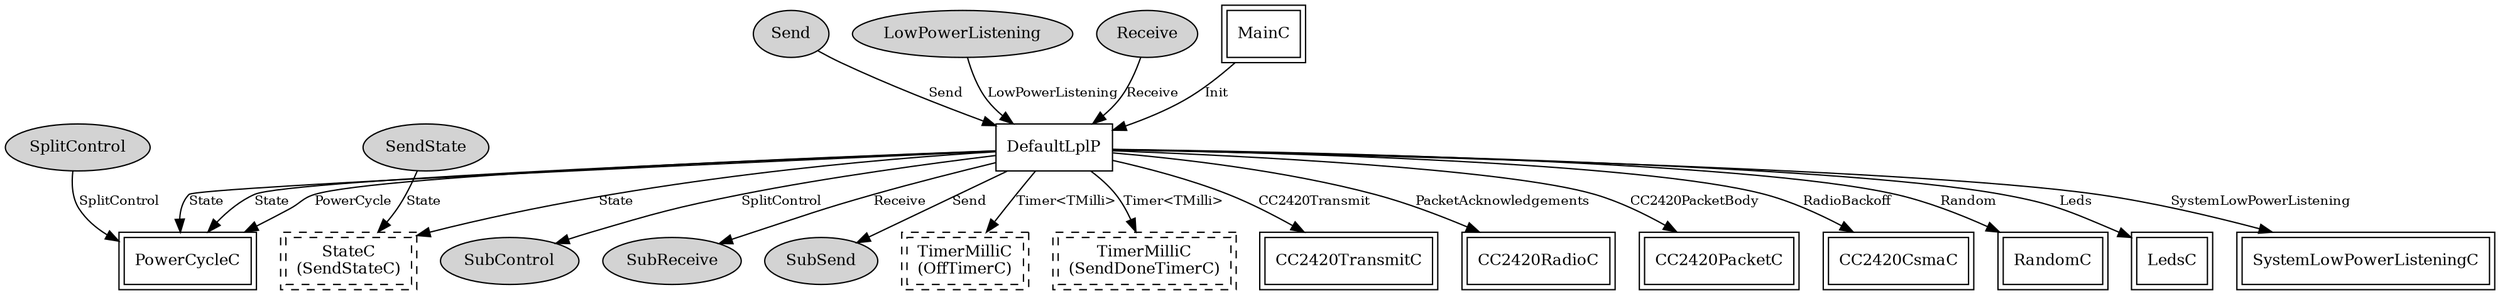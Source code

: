 digraph ".........lpl_cc2420.DefaultLplC" {
  n0x40c8f0e0 [shape=ellipse, style=filled, label="SplitControl", fontsize=12];
  "PowerCycleC" [fontsize=12, shape=box,peripheries=2, URL="../chtml/.........lpl_cc2420.PowerCycleC.html"];
  n0x40c905f8 [shape=ellipse, style=filled, label="Send", fontsize=12];
  "DefaultLplP" [fontsize=12, shape=box, URL="../chtml/.........lpl_cc2420.DefaultLplP.html"];
  n0x40c90010 [shape=ellipse, style=filled, label="LowPowerListening", fontsize=12];
  "DefaultLplP" [fontsize=12, shape=box, URL="../chtml/.........lpl_cc2420.DefaultLplP.html"];
  n0x40c8f750 [shape=ellipse, style=filled, label="SendState", fontsize=12];
  "DefaultLplC.SendStateC" [fontsize=12, shape=box,peripheries=2, style=dashed, label="StateC\n(SendStateC)", URL="../chtml/tos.system.StateC.html"];
  n0x40c90cd8 [shape=ellipse, style=filled, label="Receive", fontsize=12];
  "DefaultLplP" [fontsize=12, shape=box, URL="../chtml/.........lpl_cc2420.DefaultLplP.html"];
  "DefaultLplP" [fontsize=12, shape=box, URL="../chtml/.........lpl_cc2420.DefaultLplP.html"];
  n0x40c8eb98 [shape=ellipse, style=filled, label="SubControl", fontsize=12];
  "DefaultLplP" [fontsize=12, shape=box, URL="../chtml/.........lpl_cc2420.DefaultLplP.html"];
  n0x40c8e778 [shape=ellipse, style=filled, label="SubReceive", fontsize=12];
  "DefaultLplP" [fontsize=12, shape=box, URL="../chtml/.........lpl_cc2420.DefaultLplP.html"];
  n0x40c8e010 [shape=ellipse, style=filled, label="SubSend", fontsize=12];
  "MainC" [fontsize=12, shape=box,peripheries=2, URL="../chtml/tos.system.MainC.html"];
  "DefaultLplP" [fontsize=12, shape=box, URL="../chtml/.........lpl_cc2420.DefaultLplP.html"];
  "DefaultLplP" [fontsize=12, shape=box, URL="../chtml/.........lpl_cc2420.DefaultLplP.html"];
  "PowerCycleC" [fontsize=12, shape=box,peripheries=2, URL="../chtml/.........lpl_cc2420.PowerCycleC.html"];
  "DefaultLplP" [fontsize=12, shape=box, URL="../chtml/.........lpl_cc2420.DefaultLplP.html"];
  "PowerCycleC" [fontsize=12, shape=box,peripheries=2, URL="../chtml/.........lpl_cc2420.PowerCycleC.html"];
  "DefaultLplP" [fontsize=12, shape=box, URL="../chtml/.........lpl_cc2420.DefaultLplP.html"];
  "DefaultLplP" [fontsize=12, shape=box, URL="../chtml/.........lpl_cc2420.DefaultLplP.html"];
  "DefaultLplC.OffTimerC" [fontsize=12, shape=box,peripheries=2, style=dashed, label="TimerMilliC\n(OffTimerC)", URL="../chtml/tos.system.TimerMilliC.html"];
  "DefaultLplP" [fontsize=12, shape=box, URL="../chtml/.........lpl_cc2420.DefaultLplP.html"];
  "DefaultLplC.SendDoneTimerC" [fontsize=12, shape=box,peripheries=2, style=dashed, label="TimerMilliC\n(SendDoneTimerC)", URL="../chtml/tos.system.TimerMilliC.html"];
  "DefaultLplP" [fontsize=12, shape=box, URL="../chtml/.........lpl_cc2420.DefaultLplP.html"];
  "PowerCycleC" [fontsize=12, shape=box,peripheries=2, URL="../chtml/.........lpl_cc2420.PowerCycleC.html"];
  "DefaultLplP" [fontsize=12, shape=box, URL="../chtml/.........lpl_cc2420.DefaultLplP.html"];
  "CC2420TransmitC" [fontsize=12, shape=box,peripheries=2, URL="../chtml/tos.chips.cc2420.transmit.CC2420TransmitC.html"];
  "DefaultLplP" [fontsize=12, shape=box, URL="../chtml/.........lpl_cc2420.DefaultLplP.html"];
  "CC2420RadioC" [fontsize=12, shape=box,peripheries=2, URL="../chtml/tos.chips.cc2420.CC2420RadioC.html"];
  "DefaultLplP" [fontsize=12, shape=box, URL="../chtml/.........lpl_cc2420.DefaultLplP.html"];
  "CC2420PacketC" [fontsize=12, shape=box,peripheries=2, URL="../chtml/tos.chips.cc2420.packet.CC2420PacketC.html"];
  "DefaultLplP" [fontsize=12, shape=box, URL="../chtml/.........lpl_cc2420.DefaultLplP.html"];
  "CC2420CsmaC" [fontsize=12, shape=box,peripheries=2, URL="../chtml/tos.chips.cc2420.csma.CC2420CsmaC.html"];
  "DefaultLplP" [fontsize=12, shape=box, URL="../chtml/.........lpl_cc2420.DefaultLplP.html"];
  "RandomC" [fontsize=12, shape=box,peripheries=2, URL="../chtml/tos.system.RandomC.html"];
  "DefaultLplP" [fontsize=12, shape=box, URL="../chtml/.........lpl_cc2420.DefaultLplP.html"];
  "LedsC" [fontsize=12, shape=box,peripheries=2, URL="../chtml/tos.system.LedsC.html"];
  "DefaultLplP" [fontsize=12, shape=box, URL="../chtml/.........lpl_cc2420.DefaultLplP.html"];
  "SystemLowPowerListeningC" [fontsize=12, shape=box,peripheries=2, URL="../chtml/tos.system.SystemLowPowerListeningC.html"];
  "n0x40c8f0e0" -> "PowerCycleC" [label="SplitControl", URL="../ihtml/tos.interfaces.SplitControl.html", fontsize=10];
  "n0x40c905f8" -> "DefaultLplP" [label="Send", URL="../ihtml/tos.interfaces.Send.html", fontsize=10];
  "n0x40c90010" -> "DefaultLplP" [label="LowPowerListening", URL="../ihtml/tos.interfaces.LowPowerListening.html", fontsize=10];
  "n0x40c8f750" -> "DefaultLplC.SendStateC" [label="State", URL="../ihtml/tos.interfaces.State.html", fontsize=10];
  "n0x40c90cd8" -> "DefaultLplP" [label="Receive", URL="../ihtml/tos.interfaces.Receive.html", fontsize=10];
  "DefaultLplP" -> "n0x40c8eb98" [label="SplitControl", URL="../ihtml/tos.interfaces.SplitControl.html", fontsize=10];
  "DefaultLplP" -> "n0x40c8e778" [label="Receive", URL="../ihtml/tos.interfaces.Receive.html", fontsize=10];
  "DefaultLplP" -> "n0x40c8e010" [label="Send", URL="../ihtml/tos.interfaces.Send.html", fontsize=10];
  "MainC" -> "DefaultLplP" [label="Init", URL="../ihtml/tos.interfaces.Init.html", fontsize=10];
  "DefaultLplP" -> "PowerCycleC" [label="State", URL="../ihtml/tos.interfaces.State.html", fontsize=10];
  "DefaultLplP" -> "PowerCycleC" [label="State", URL="../ihtml/tos.interfaces.State.html", fontsize=10];
  "DefaultLplP" -> "DefaultLplC.SendStateC" [label="State", URL="../ihtml/tos.interfaces.State.html", fontsize=10];
  "DefaultLplP" -> "DefaultLplC.OffTimerC" [label="Timer<TMilli>", URL="../ihtml/tos.lib.timer.Timer.html", fontsize=10];
  "DefaultLplP" -> "DefaultLplC.SendDoneTimerC" [label="Timer<TMilli>", URL="../ihtml/tos.lib.timer.Timer.html", fontsize=10];
  "DefaultLplP" -> "PowerCycleC" [label="PowerCycle", URL="../ihtml/tos.chips.cc2420.interfaces.PowerCycle.html", fontsize=10];
  "DefaultLplP" -> "CC2420TransmitC" [label="CC2420Transmit", URL="../ihtml/tos.chips.cc2420.interfaces.CC2420Transmit.html", fontsize=10];
  "DefaultLplP" -> "CC2420RadioC" [label="PacketAcknowledgements", URL="../ihtml/tos.interfaces.PacketAcknowledgements.html", fontsize=10];
  "DefaultLplP" -> "CC2420PacketC" [label="CC2420PacketBody", URL="../ihtml/tos.chips.cc2420.interfaces.CC2420PacketBody.html", fontsize=10];
  "DefaultLplP" -> "CC2420CsmaC" [label="RadioBackoff", URL="../ihtml/tos.chips.cc2420.interfaces.RadioBackoff.html", fontsize=10];
  "DefaultLplP" -> "RandomC" [label="Random", URL="../ihtml/tos.interfaces.Random.html", fontsize=10];
  "DefaultLplP" -> "LedsC" [label="Leds", URL="../ihtml/tos.interfaces.Leds.html", fontsize=10];
  "DefaultLplP" -> "SystemLowPowerListeningC" [label="SystemLowPowerListening", URL="../ihtml/tos.interfaces.SystemLowPowerListening.html", fontsize=10];
}
